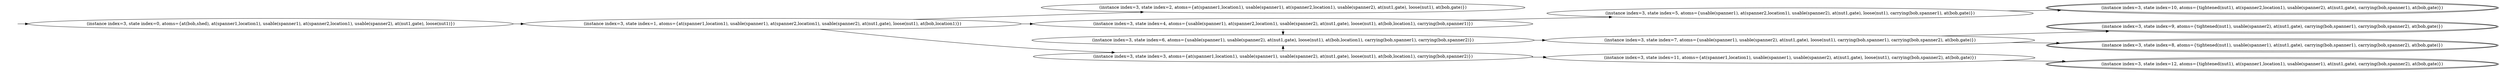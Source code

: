 digraph {
rankdir="LR"
s0[label="(instance index=3, state index=0, atoms={at(bob,shed), at(spanner1,location1), usable(spanner1), at(spanner2,location1), usable(spanner2), at(nut1,gate), loose(nut1)})"]
s1[label="(instance index=3, state index=1, atoms={at(spanner1,location1), usable(spanner1), at(spanner2,location1), usable(spanner2), at(nut1,gate), loose(nut1), at(bob,location1)})"]
s6[label="(instance index=3, state index=6, atoms={usable(spanner1), usable(spanner2), at(nut1,gate), loose(nut1), at(bob,location1), carrying(bob,spanner1), carrying(bob,spanner2)})"]
s4[label="(instance index=3, state index=4, atoms={usable(spanner1), at(spanner2,location1), usable(spanner2), at(nut1,gate), loose(nut1), at(bob,location1), carrying(bob,spanner1)})"]
s3[label="(instance index=3, state index=3, atoms={at(spanner1,location1), usable(spanner1), usable(spanner2), at(nut1,gate), loose(nut1), at(bob,location1), carrying(bob,spanner2)})"]
s2[label="(instance index=3, state index=2, atoms={at(spanner1,location1), usable(spanner1), at(spanner2,location1), usable(spanner2), at(nut1,gate), loose(nut1), at(bob,gate)})"]
s7[label="(instance index=3, state index=7, atoms={usable(spanner1), usable(spanner2), at(nut1,gate), loose(nut1), carrying(bob,spanner1), carrying(bob,spanner2), at(bob,gate)})"]
s5[label="(instance index=3, state index=5, atoms={usable(spanner1), at(spanner2,location1), usable(spanner2), at(nut1,gate), loose(nut1), carrying(bob,spanner1), at(bob,gate)})"]
s11[label="(instance index=3, state index=11, atoms={at(spanner1,location1), usable(spanner1), usable(spanner2), at(nut1,gate), loose(nut1), carrying(bob,spanner2), at(bob,gate)})"]
s8[peripheries=2,label="(instance index=3, state index=8, atoms={tightened(nut1), usable(spanner1), at(nut1,gate), carrying(bob,spanner1), carrying(bob,spanner2), at(bob,gate)})"]
s9[peripheries=2,label="(instance index=3, state index=9, atoms={tightened(nut1), usable(spanner2), at(nut1,gate), carrying(bob,spanner1), carrying(bob,spanner2), at(bob,gate)})"]
s10[peripheries=2,label="(instance index=3, state index=10, atoms={tightened(nut1), at(spanner2,location1), usable(spanner2), at(nut1,gate), carrying(bob,spanner1), at(bob,gate)})"]
s12[peripheries=2,label="(instance index=3, state index=12, atoms={tightened(nut1), at(spanner1,location1), usable(spanner1), at(nut1,gate), carrying(bob,spanner2), at(bob,gate)})"]
Dangling [ label = "", style = invis ]
{ rank = same; Dangling }
Dangling -> s0
{ rank = same; s0}
{ rank = same; s1}
{ rank = same; s6,s4,s3,s2}
{ rank = same; s7,s5,s11}
{ rank = same; s8,s9,s10,s12}
{
s0->s1
}
{
s1->s4
s1->s3
s1->s2
}
{
s6->s7
s4->s6
s4->s5
s3->s6
s3->s11
}
{
s7->s9
s7->s8
s5->s10
s11->s12
}
{
}
}

